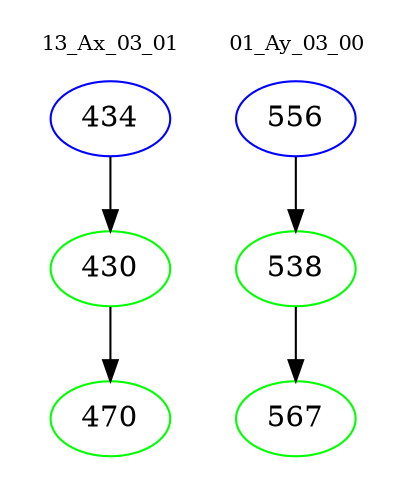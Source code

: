 digraph{
subgraph cluster_0 {
color = white
label = "13_Ax_03_01";
fontsize=10;
T0_434 [label="434", color="blue"]
T0_434 -> T0_430 [color="black"]
T0_430 [label="430", color="green"]
T0_430 -> T0_470 [color="black"]
T0_470 [label="470", color="green"]
}
subgraph cluster_1 {
color = white
label = "01_Ay_03_00";
fontsize=10;
T1_556 [label="556", color="blue"]
T1_556 -> T1_538 [color="black"]
T1_538 [label="538", color="green"]
T1_538 -> T1_567 [color="black"]
T1_567 [label="567", color="green"]
}
}
